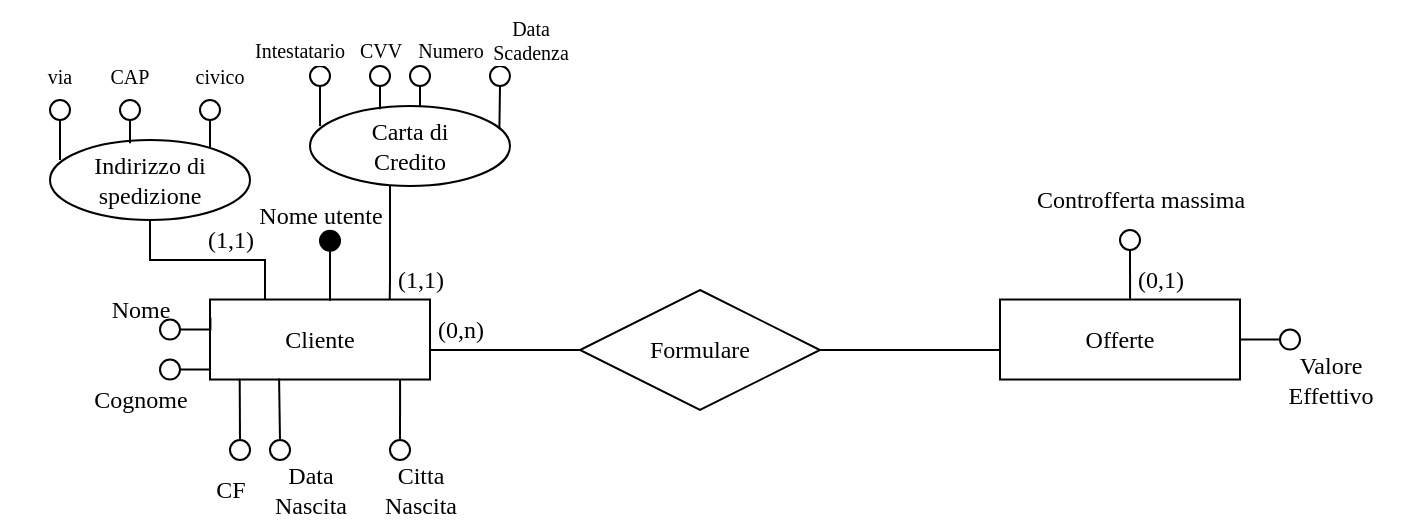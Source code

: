 <mxfile version="27.1.1">
  <diagram name="Pagina-1" id="ronDR17fJ6q5IKp-quBZ">
    <mxGraphModel dx="713" dy="372" grid="1" gridSize="10" guides="1" tooltips="1" connect="1" arrows="1" fold="1" page="1" pageScale="1" pageWidth="827" pageHeight="1169" math="0" shadow="0">
      <root>
        <mxCell id="0" />
        <mxCell id="1" parent="0" />
        <mxCell id="8T1Mx80KPtTjY7pZMpGo-1" value="&lt;font&gt;Cliente&lt;/font&gt;" style="whiteSpace=wrap;html=1;align=center;fontFamily=Times New Roman;" vertex="1" parent="1">
          <mxGeometry x="145" y="209.76" width="110" height="40" as="geometry" />
        </mxCell>
        <mxCell id="8T1Mx80KPtTjY7pZMpGo-2" value="&lt;font&gt;Carta di&lt;br&gt;Credito&lt;/font&gt;" style="ellipse;whiteSpace=wrap;html=1;align=center;fontFamily=Times New Roman;" vertex="1" parent="1">
          <mxGeometry x="195" y="113" width="100" height="40" as="geometry" />
        </mxCell>
        <mxCell id="8T1Mx80KPtTjY7pZMpGo-3" value="" style="ellipse;whiteSpace=wrap;html=1;aspect=fixed;fontFamily=Times New Roman;" vertex="1" parent="1">
          <mxGeometry x="195" y="93" width="10" height="10" as="geometry" />
        </mxCell>
        <mxCell id="8T1Mx80KPtTjY7pZMpGo-4" value="" style="ellipse;whiteSpace=wrap;html=1;aspect=fixed;fontFamily=Times New Roman;" vertex="1" parent="1">
          <mxGeometry x="225" y="93" width="10" height="10" as="geometry" />
        </mxCell>
        <mxCell id="8T1Mx80KPtTjY7pZMpGo-5" style="edgeStyle=orthogonalEdgeStyle;rounded=0;orthogonalLoop=1;jettySize=auto;html=1;exitX=0.5;exitY=1;exitDx=0;exitDy=0;entryX=0.05;entryY=0.25;entryDx=0;entryDy=0;entryPerimeter=0;endArrow=none;startFill=0;fontFamily=Times New Roman;" edge="1" parent="1" source="8T1Mx80KPtTjY7pZMpGo-3" target="8T1Mx80KPtTjY7pZMpGo-2">
          <mxGeometry relative="1" as="geometry" />
        </mxCell>
        <mxCell id="8T1Mx80KPtTjY7pZMpGo-6" style="edgeStyle=orthogonalEdgeStyle;rounded=0;orthogonalLoop=1;jettySize=auto;html=1;exitX=0.5;exitY=1;exitDx=0;exitDy=0;entryX=0.35;entryY=0.041;entryDx=0;entryDy=0;entryPerimeter=0;endArrow=none;startFill=0;fontFamily=Times New Roman;" edge="1" parent="1" source="8T1Mx80KPtTjY7pZMpGo-4" target="8T1Mx80KPtTjY7pZMpGo-2">
          <mxGeometry relative="1" as="geometry" />
        </mxCell>
        <mxCell id="8T1Mx80KPtTjY7pZMpGo-7" value="" style="ellipse;whiteSpace=wrap;html=1;aspect=fixed;fontFamily=Times New Roman;" vertex="1" parent="1">
          <mxGeometry x="245" y="93" width="10" height="10" as="geometry" />
        </mxCell>
        <mxCell id="8T1Mx80KPtTjY7pZMpGo-8" value="" style="ellipse;whiteSpace=wrap;html=1;aspect=fixed;fontFamily=Times New Roman;" vertex="1" parent="1">
          <mxGeometry x="285" y="93" width="10" height="10" as="geometry" />
        </mxCell>
        <mxCell id="8T1Mx80KPtTjY7pZMpGo-9" style="edgeStyle=orthogonalEdgeStyle;rounded=0;orthogonalLoop=1;jettySize=auto;html=1;exitX=0.5;exitY=1;exitDx=0;exitDy=0;entryX=0.55;entryY=0.003;entryDx=0;entryDy=0;entryPerimeter=0;endArrow=none;startFill=0;fontFamily=Times New Roman;" edge="1" parent="1" source="8T1Mx80KPtTjY7pZMpGo-7" target="8T1Mx80KPtTjY7pZMpGo-2">
          <mxGeometry relative="1" as="geometry" />
        </mxCell>
        <mxCell id="8T1Mx80KPtTjY7pZMpGo-10" value="&lt;font style=&quot;font-size: 10px;&quot;&gt;Intestatario&lt;/font&gt;" style="text;html=1;align=center;verticalAlign=middle;whiteSpace=wrap;rounded=0;fontFamily=Times New Roman;fontSize=12;fontColor=default;labelBackgroundColor=default;" vertex="1" parent="1">
          <mxGeometry x="160" y="70" width="60" height="30" as="geometry" />
        </mxCell>
        <mxCell id="8T1Mx80KPtTjY7pZMpGo-11" value="&lt;font&gt;CVV&lt;/font&gt;" style="text;html=1;align=center;verticalAlign=middle;resizable=0;points=[];autosize=1;strokeColor=none;fillColor=none;fontFamily=Times New Roman;fontSize=10;fontColor=default;labelBackgroundColor=default;" vertex="1" parent="1">
          <mxGeometry x="210" y="70" width="40" height="30" as="geometry" />
        </mxCell>
        <mxCell id="8T1Mx80KPtTjY7pZMpGo-12" value="&lt;font&gt;Numero&lt;/font&gt;" style="text;html=1;align=center;verticalAlign=middle;resizable=0;points=[];autosize=1;strokeColor=none;fillColor=none;fontFamily=Times New Roman;fontSize=10;fontColor=default;labelBackgroundColor=default;" vertex="1" parent="1">
          <mxGeometry x="235" y="70" width="60" height="30" as="geometry" />
        </mxCell>
        <mxCell id="8T1Mx80KPtTjY7pZMpGo-13" value="&lt;font&gt;Data&lt;br&gt;Scadenza&lt;/font&gt;" style="text;html=1;align=center;verticalAlign=middle;resizable=0;points=[];autosize=1;strokeColor=none;fillColor=none;fontFamily=Times New Roman;fontSize=10;fontColor=default;labelBackgroundColor=default;" vertex="1" parent="1">
          <mxGeometry x="275" y="60" width="60" height="40" as="geometry" />
        </mxCell>
        <mxCell id="8T1Mx80KPtTjY7pZMpGo-14" value="" style="endArrow=none;html=1;rounded=0;strokeColor=default;align=center;verticalAlign=middle;fontFamily=Times New Roman;fontSize=11;fontColor=default;labelBackgroundColor=default;edgeStyle=orthogonalEdgeStyle;" edge="1" parent="1">
          <mxGeometry width="50" height="50" relative="1" as="geometry">
            <mxPoint x="235" y="200" as="sourcePoint" />
            <mxPoint x="235" y="160" as="targetPoint" />
          </mxGeometry>
        </mxCell>
        <mxCell id="8T1Mx80KPtTjY7pZMpGo-15" value="&lt;font&gt;(1,1)&lt;/font&gt;" style="text;html=1;align=center;verticalAlign=middle;resizable=0;points=[];autosize=1;strokeColor=none;fillColor=none;fontFamily=Times New Roman;fontSize=12;fontColor=default;labelBackgroundColor=default;" vertex="1" parent="1">
          <mxGeometry x="225" y="185" width="50" height="30" as="geometry" />
        </mxCell>
        <mxCell id="8T1Mx80KPtTjY7pZMpGo-16" value="" style="ellipse;whiteSpace=wrap;html=1;aspect=fixed;fontFamily=Times New Roman;" vertex="1" parent="1">
          <mxGeometry x="235" y="280" width="10" height="10" as="geometry" />
        </mxCell>
        <mxCell id="8T1Mx80KPtTjY7pZMpGo-17" value="" style="ellipse;whiteSpace=wrap;html=1;aspect=fixed;fontFamily=Times New Roman;" vertex="1" parent="1">
          <mxGeometry x="600" y="175" width="10" height="10" as="geometry" />
        </mxCell>
        <mxCell id="8T1Mx80KPtTjY7pZMpGo-18" value="" style="ellipse;whiteSpace=wrap;html=1;aspect=fixed;fontFamily=Times New Roman;" vertex="1" parent="1">
          <mxGeometry x="175" y="280" width="10" height="10" as="geometry" />
        </mxCell>
        <mxCell id="8T1Mx80KPtTjY7pZMpGo-19" value="" style="ellipse;whiteSpace=wrap;html=1;aspect=fixed;fillColor=#FFFFFF;fontFamily=Times New Roman;" vertex="1" parent="1">
          <mxGeometry x="155" y="280" width="10" height="10" as="geometry" />
        </mxCell>
        <mxCell id="8T1Mx80KPtTjY7pZMpGo-20" style="edgeStyle=orthogonalEdgeStyle;shape=connector;rounded=0;orthogonalLoop=1;jettySize=auto;html=1;exitX=0.5;exitY=0;exitDx=0;exitDy=0;entryX=0.135;entryY=0.99;entryDx=0;entryDy=0;entryPerimeter=0;strokeColor=default;align=center;verticalAlign=middle;fontFamily=Times New Roman;fontSize=7;fontColor=default;labelBackgroundColor=default;autosize=1;resizable=0;startFill=0;endArrow=none;" edge="1" parent="1" source="8T1Mx80KPtTjY7pZMpGo-19" target="8T1Mx80KPtTjY7pZMpGo-1">
          <mxGeometry relative="1" as="geometry" />
        </mxCell>
        <mxCell id="8T1Mx80KPtTjY7pZMpGo-21" value="&lt;font&gt;CF&lt;/font&gt;" style="text;html=1;align=center;verticalAlign=middle;resizable=0;points=[];autosize=1;strokeColor=none;fillColor=none;fontFamily=Times New Roman;fontSize=12;fontColor=default;labelBackgroundColor=default;" vertex="1" parent="1">
          <mxGeometry x="135" y="290" width="40" height="30" as="geometry" />
        </mxCell>
        <mxCell id="8T1Mx80KPtTjY7pZMpGo-22" style="edgeStyle=orthogonalEdgeStyle;shape=connector;rounded=0;orthogonalLoop=1;jettySize=auto;html=1;exitX=0.5;exitY=0;exitDx=0;exitDy=0;entryX=0.314;entryY=0.988;entryDx=0;entryDy=0;entryPerimeter=0;strokeColor=default;align=center;verticalAlign=middle;fontFamily=Times New Roman;fontSize=7;fontColor=default;labelBackgroundColor=default;autosize=1;resizable=0;startFill=0;endArrow=none;" edge="1" parent="1" source="8T1Mx80KPtTjY7pZMpGo-18" target="8T1Mx80KPtTjY7pZMpGo-1">
          <mxGeometry relative="1" as="geometry" />
        </mxCell>
        <mxCell id="8T1Mx80KPtTjY7pZMpGo-23" value="&lt;font&gt;Data&lt;br&gt;Nascita&lt;/font&gt;" style="text;html=1;align=center;verticalAlign=middle;resizable=0;points=[];autosize=1;strokeColor=none;fillColor=none;fontFamily=Times New Roman;fontSize=12;fontColor=default;labelBackgroundColor=default;" vertex="1" parent="1">
          <mxGeometry x="165" y="285" width="60" height="40" as="geometry" />
        </mxCell>
        <mxCell id="8T1Mx80KPtTjY7pZMpGo-24" value="&lt;font&gt;Citta&lt;br&gt;Nascita&lt;/font&gt;" style="text;html=1;align=center;verticalAlign=middle;resizable=0;points=[];autosize=1;strokeColor=none;fillColor=none;fontFamily=Times New Roman;fontSize=12;fontColor=default;labelBackgroundColor=default;" vertex="1" parent="1">
          <mxGeometry x="220" y="285" width="60" height="40" as="geometry" />
        </mxCell>
        <mxCell id="8T1Mx80KPtTjY7pZMpGo-25" value="Nome" style="text;html=1;align=center;verticalAlign=middle;resizable=0;points=[];autosize=1;strokeColor=none;fillColor=none;fontFamily=Times New Roman;fontSize=12;fontColor=default;labelBackgroundColor=default;" vertex="1" parent="1">
          <mxGeometry x="85" y="200.4" width="50" height="30" as="geometry" />
        </mxCell>
        <mxCell id="8T1Mx80KPtTjY7pZMpGo-26" style="edgeStyle=orthogonalEdgeStyle;shape=connector;rounded=0;orthogonalLoop=1;jettySize=auto;html=1;exitX=1;exitY=0.5;exitDx=0;exitDy=0;entryX=0;entryY=0.75;entryDx=0;entryDy=0;strokeColor=default;align=center;verticalAlign=middle;fontFamily=Times New Roman;fontSize=11;fontColor=default;labelBackgroundColor=default;startFill=0;endArrow=none;" edge="1" parent="1" source="8T1Mx80KPtTjY7pZMpGo-27" target="8T1Mx80KPtTjY7pZMpGo-1">
          <mxGeometry relative="1" as="geometry" />
        </mxCell>
        <mxCell id="8T1Mx80KPtTjY7pZMpGo-27" value="" style="ellipse;whiteSpace=wrap;html=1;aspect=fixed;fontFamily=Times New Roman;" vertex="1" parent="1">
          <mxGeometry x="120" y="239.76" width="10" height="10" as="geometry" />
        </mxCell>
        <mxCell id="8T1Mx80KPtTjY7pZMpGo-28" value="Cognome" style="text;html=1;align=center;verticalAlign=middle;resizable=0;points=[];autosize=1;strokeColor=none;fillColor=none;fontFamily=Times New Roman;fontSize=12;fontColor=default;labelBackgroundColor=default;" vertex="1" parent="1">
          <mxGeometry x="75" y="244.76" width="70" height="30" as="geometry" />
        </mxCell>
        <mxCell id="8T1Mx80KPtTjY7pZMpGo-29" style="edgeStyle=orthogonalEdgeStyle;shape=connector;rounded=0;orthogonalLoop=1;jettySize=auto;html=1;exitX=0.5;exitY=0;exitDx=0;exitDy=0;entryX=0.864;entryY=1.002;entryDx=0;entryDy=0;entryPerimeter=0;strokeColor=default;align=center;verticalAlign=middle;fontFamily=Times New Roman;fontSize=11;fontColor=default;labelBackgroundColor=default;startFill=0;endArrow=none;" edge="1" parent="1" source="8T1Mx80KPtTjY7pZMpGo-16" target="8T1Mx80KPtTjY7pZMpGo-1">
          <mxGeometry relative="1" as="geometry" />
        </mxCell>
        <mxCell id="8T1Mx80KPtTjY7pZMpGo-30" value="" style="ellipse;whiteSpace=wrap;html=1;aspect=fixed;fontFamily=Times New Roman;" vertex="1" parent="1">
          <mxGeometry x="120" y="219.76" width="10" height="10" as="geometry" />
        </mxCell>
        <mxCell id="8T1Mx80KPtTjY7pZMpGo-31" style="edgeStyle=orthogonalEdgeStyle;shape=connector;rounded=0;orthogonalLoop=1;jettySize=auto;html=1;exitX=1;exitY=0.5;exitDx=0;exitDy=0;entryX=0.002;entryY=0.224;entryDx=0;entryDy=0;entryPerimeter=0;strokeColor=default;align=center;verticalAlign=middle;fontFamily=Times New Roman;fontSize=11;fontColor=default;labelBackgroundColor=default;startFill=0;endArrow=none;" edge="1" parent="1" source="8T1Mx80KPtTjY7pZMpGo-30" target="8T1Mx80KPtTjY7pZMpGo-1">
          <mxGeometry relative="1" as="geometry" />
        </mxCell>
        <mxCell id="8T1Mx80KPtTjY7pZMpGo-32" value="&lt;font style=&quot;&quot;&gt;Formulare&lt;/font&gt;" style="shape=rhombus;perimeter=rhombusPerimeter;whiteSpace=wrap;html=1;align=center;fontFamily=Times New Roman;" vertex="1" parent="1">
          <mxGeometry x="330" y="205" width="120" height="60" as="geometry" />
        </mxCell>
        <mxCell id="8T1Mx80KPtTjY7pZMpGo-33" value="&lt;font&gt;Offerte&lt;/font&gt;" style="whiteSpace=wrap;html=1;align=center;fontFamily=Times New Roman;" vertex="1" parent="1">
          <mxGeometry x="540" y="209.76" width="120" height="40" as="geometry" />
        </mxCell>
        <mxCell id="8T1Mx80KPtTjY7pZMpGo-34" style="edgeStyle=orthogonalEdgeStyle;shape=connector;rounded=0;orthogonalLoop=1;jettySize=auto;html=1;exitX=0;exitY=0.5;exitDx=0;exitDy=0;entryX=1;entryY=0.5;entryDx=0;entryDy=0;strokeColor=default;align=center;verticalAlign=middle;fontFamily=Times New Roman;fontSize=11;fontColor=default;labelBackgroundColor=default;startFill=0;endArrow=none;" edge="1" parent="1" source="8T1Mx80KPtTjY7pZMpGo-35" target="8T1Mx80KPtTjY7pZMpGo-33">
          <mxGeometry relative="1" as="geometry" />
        </mxCell>
        <mxCell id="8T1Mx80KPtTjY7pZMpGo-35" value="" style="ellipse;whiteSpace=wrap;html=1;aspect=fixed;fontFamily=Times New Roman;" vertex="1" parent="1">
          <mxGeometry x="680" y="224.76" width="10" height="10" as="geometry" />
        </mxCell>
        <mxCell id="8T1Mx80KPtTjY7pZMpGo-36" value="&lt;font&gt;Valore&lt;br&gt;Effettivo&lt;/font&gt;" style="text;html=1;align=center;verticalAlign=middle;resizable=0;points=[];autosize=1;strokeColor=none;fillColor=none;fontFamily=Times New Roman;fontSize=12;fontColor=default;labelBackgroundColor=default;" vertex="1" parent="1">
          <mxGeometry x="670" y="229.76" width="70" height="40" as="geometry" />
        </mxCell>
        <mxCell id="8T1Mx80KPtTjY7pZMpGo-37" value="" style="edgeStyle=none;orthogonalLoop=1;jettySize=auto;html=1;rounded=0;strokeColor=default;align=center;verticalAlign=middle;fontFamily=Times New Roman;fontSize=11;fontColor=default;labelBackgroundColor=default;startFill=0;endArrow=none;exitX=0.4;exitY=0.991;exitDx=0;exitDy=0;exitPerimeter=0;" edge="1" parent="1" source="8T1Mx80KPtTjY7pZMpGo-2">
          <mxGeometry width="100" relative="1" as="geometry">
            <mxPoint x="265" y="139.67" as="sourcePoint" />
            <mxPoint x="235" y="160" as="targetPoint" />
            <Array as="points" />
          </mxGeometry>
        </mxCell>
        <mxCell id="8T1Mx80KPtTjY7pZMpGo-38" value="" style="edgeStyle=none;orthogonalLoop=1;jettySize=auto;html=1;rounded=0;strokeColor=default;align=center;verticalAlign=middle;fontFamily=Times New Roman;fontSize=11;fontColor=default;labelBackgroundColor=default;startFill=0;endArrow=none;entryX=0.817;entryY=-0.003;entryDx=0;entryDy=0;entryPerimeter=0;" edge="1" parent="1" target="8T1Mx80KPtTjY7pZMpGo-1">
          <mxGeometry width="100" relative="1" as="geometry">
            <mxPoint x="235" y="200" as="sourcePoint" />
            <mxPoint x="375" y="130" as="targetPoint" />
            <Array as="points" />
          </mxGeometry>
        </mxCell>
        <mxCell id="8T1Mx80KPtTjY7pZMpGo-40" value="&lt;font&gt;(0,n)&lt;/font&gt;" style="text;html=1;align=center;verticalAlign=middle;resizable=0;points=[];autosize=1;strokeColor=none;fillColor=none;fontFamily=Times New Roman;fontSize=12;fontColor=default;labelBackgroundColor=default;" vertex="1" parent="1">
          <mxGeometry x="245" y="209.76" width="50" height="30" as="geometry" />
        </mxCell>
        <mxCell id="8T1Mx80KPtTjY7pZMpGo-41" style="edgeStyle=orthogonalEdgeStyle;shape=connector;rounded=0;orthogonalLoop=1;jettySize=auto;html=1;exitX=1;exitY=0.5;exitDx=0;exitDy=0;entryX=-0.004;entryY=0.63;entryDx=0;entryDy=0;entryPerimeter=0;strokeColor=default;align=center;verticalAlign=middle;fontFamily=Times New Roman;fontSize=11;fontColor=default;labelBackgroundColor=default;startFill=0;endArrow=none;" edge="1" parent="1" source="8T1Mx80KPtTjY7pZMpGo-32" target="8T1Mx80KPtTjY7pZMpGo-33">
          <mxGeometry relative="1" as="geometry" />
        </mxCell>
        <mxCell id="8T1Mx80KPtTjY7pZMpGo-43" style="edgeStyle=orthogonalEdgeStyle;shape=connector;rounded=0;orthogonalLoop=1;jettySize=auto;html=1;exitX=0.5;exitY=1;exitDx=0;exitDy=0;strokeColor=default;align=center;verticalAlign=middle;fontFamily=Times New Roman;fontSize=11;fontColor=default;labelBackgroundColor=default;startFill=0;endArrow=none;entryX=0.542;entryY=-0.01;entryDx=0;entryDy=0;entryPerimeter=0;" edge="1" parent="1" source="8T1Mx80KPtTjY7pZMpGo-17" target="8T1Mx80KPtTjY7pZMpGo-33">
          <mxGeometry relative="1" as="geometry">
            <mxPoint x="605" y="205" as="targetPoint" />
          </mxGeometry>
        </mxCell>
        <mxCell id="8T1Mx80KPtTjY7pZMpGo-44" value="&lt;font&gt;Controfferta massima&lt;br&gt;&lt;/font&gt;" style="text;html=1;align=center;verticalAlign=middle;resizable=0;points=[];autosize=1;strokeColor=none;fillColor=none;fontFamily=Times New Roman;fontSize=12;fontColor=default;labelBackgroundColor=default;" vertex="1" parent="1">
          <mxGeometry x="545" y="145.4" width="130" height="30" as="geometry" />
        </mxCell>
        <mxCell id="8T1Mx80KPtTjY7pZMpGo-45" value="&lt;font&gt;(0,1)&lt;/font&gt;" style="text;html=1;align=center;verticalAlign=middle;resizable=0;points=[];autosize=1;strokeColor=none;fillColor=none;fontSize=12;fontFamily=Times New Roman;" vertex="1" parent="1">
          <mxGeometry x="595" y="185.4" width="50" height="30" as="geometry" />
        </mxCell>
        <mxCell id="8T1Mx80KPtTjY7pZMpGo-46" style="edgeStyle=orthogonalEdgeStyle;rounded=0;orthogonalLoop=1;jettySize=auto;html=1;exitX=0.5;exitY=1;exitDx=0;exitDy=0;entryX=0.947;entryY=0.288;entryDx=0;entryDy=0;entryPerimeter=0;endArrow=none;startFill=0;fontFamily=Times New Roman;" edge="1" parent="1" source="8T1Mx80KPtTjY7pZMpGo-8" target="8T1Mx80KPtTjY7pZMpGo-2">
          <mxGeometry relative="1" as="geometry" />
        </mxCell>
        <mxCell id="8T1Mx80KPtTjY7pZMpGo-51" style="edgeStyle=orthogonalEdgeStyle;shape=connector;rounded=0;orthogonalLoop=1;jettySize=auto;html=1;exitX=0.5;exitY=1;exitDx=0;exitDy=0;entryX=0.25;entryY=0;entryDx=0;entryDy=0;strokeColor=default;align=center;verticalAlign=middle;fontFamily=Times New Roman;fontSize=11;fontColor=default;labelBackgroundColor=default;startFill=0;endArrow=none;" edge="1" parent="1">
          <mxGeometry relative="1" as="geometry">
            <mxPoint x="205" y="180.4" as="sourcePoint" />
            <mxPoint x="205" y="210.4" as="targetPoint" />
          </mxGeometry>
        </mxCell>
        <mxCell id="8T1Mx80KPtTjY7pZMpGo-52" value="&lt;font&gt;Nome utente&lt;/font&gt;" style="text;html=1;align=center;verticalAlign=middle;resizable=0;points=[];autosize=1;strokeColor=none;fillColor=none;fontSize=12;fontFamily=Times New Roman;" vertex="1" parent="1">
          <mxGeometry x="155" y="153" width="90" height="30" as="geometry" />
        </mxCell>
        <mxCell id="8T1Mx80KPtTjY7pZMpGo-53" value="" style="ellipse;whiteSpace=wrap;html=1;aspect=fixed;fillColor=#000000;fontFamily=Times New Roman;" vertex="1" parent="1">
          <mxGeometry x="200" y="175.4" width="10" height="10" as="geometry" />
        </mxCell>
        <mxCell id="8T1Mx80KPtTjY7pZMpGo-55" style="edgeStyle=orthogonalEdgeStyle;rounded=0;orthogonalLoop=1;jettySize=auto;html=1;exitX=0.5;exitY=1;exitDx=0;exitDy=0;entryX=0.25;entryY=0;entryDx=0;entryDy=0;endArrow=none;startFill=0;" edge="1" parent="1" source="8T1Mx80KPtTjY7pZMpGo-56" target="8T1Mx80KPtTjY7pZMpGo-1">
          <mxGeometry relative="1" as="geometry" />
        </mxCell>
        <mxCell id="8T1Mx80KPtTjY7pZMpGo-56" value="Indirizzo di&lt;div&gt;spedizione&lt;/div&gt;" style="ellipse;whiteSpace=wrap;html=1;align=center;fontFamily=Times New Roman;" vertex="1" parent="1">
          <mxGeometry x="65" y="130" width="100" height="40" as="geometry" />
        </mxCell>
        <mxCell id="8T1Mx80KPtTjY7pZMpGo-57" value="" style="ellipse;whiteSpace=wrap;html=1;aspect=fixed;fontFamily=Times New Roman;" vertex="1" parent="1">
          <mxGeometry x="65" y="110" width="10" height="10" as="geometry" />
        </mxCell>
        <mxCell id="8T1Mx80KPtTjY7pZMpGo-58" value="" style="ellipse;whiteSpace=wrap;html=1;aspect=fixed;fontFamily=Times New Roman;" vertex="1" parent="1">
          <mxGeometry x="100" y="110" width="10" height="10" as="geometry" />
        </mxCell>
        <mxCell id="8T1Mx80KPtTjY7pZMpGo-59" style="edgeStyle=orthogonalEdgeStyle;rounded=0;orthogonalLoop=1;jettySize=auto;html=1;exitX=0.5;exitY=1;exitDx=0;exitDy=0;entryX=0.05;entryY=0.25;entryDx=0;entryDy=0;entryPerimeter=0;endArrow=none;startFill=0;fontFamily=Times New Roman;" edge="1" parent="1" source="8T1Mx80KPtTjY7pZMpGo-57" target="8T1Mx80KPtTjY7pZMpGo-56">
          <mxGeometry relative="1" as="geometry" />
        </mxCell>
        <mxCell id="8T1Mx80KPtTjY7pZMpGo-60" style="edgeStyle=orthogonalEdgeStyle;rounded=0;orthogonalLoop=1;jettySize=auto;html=1;exitX=0.5;exitY=1;exitDx=0;exitDy=0;entryX=0.35;entryY=0.041;entryDx=0;entryDy=0;entryPerimeter=0;endArrow=none;startFill=0;fontFamily=Times New Roman;" edge="1" parent="1">
          <mxGeometry relative="1" as="geometry">
            <mxPoint x="105" y="120" as="sourcePoint" />
            <mxPoint x="105" y="131.64" as="targetPoint" />
          </mxGeometry>
        </mxCell>
        <mxCell id="8T1Mx80KPtTjY7pZMpGo-61" value="" style="ellipse;whiteSpace=wrap;html=1;aspect=fixed;fontFamily=Times New Roman;" vertex="1" parent="1">
          <mxGeometry x="140" y="110" width="10" height="10" as="geometry" />
        </mxCell>
        <mxCell id="8T1Mx80KPtTjY7pZMpGo-62" style="edgeStyle=orthogonalEdgeStyle;rounded=0;orthogonalLoop=1;jettySize=auto;html=1;exitX=0.5;exitY=1;exitDx=0;exitDy=0;entryX=0.8;entryY=0.087;entryDx=0;entryDy=0;entryPerimeter=0;endArrow=none;startFill=0;fontFamily=Times New Roman;" edge="1" parent="1" source="8T1Mx80KPtTjY7pZMpGo-61" target="8T1Mx80KPtTjY7pZMpGo-56">
          <mxGeometry relative="1" as="geometry">
            <mxPoint x="145" y="130.12" as="targetPoint" />
          </mxGeometry>
        </mxCell>
        <mxCell id="8T1Mx80KPtTjY7pZMpGo-63" value="&lt;font&gt;(1,1)&lt;/font&gt;" style="text;html=1;align=center;verticalAlign=middle;resizable=0;points=[];autosize=1;strokeColor=none;fillColor=none;fontFamily=Times New Roman;fontSize=12;fontColor=default;labelBackgroundColor=default;" vertex="1" parent="1">
          <mxGeometry x="130" y="165.4" width="50" height="30" as="geometry" />
        </mxCell>
        <mxCell id="8T1Mx80KPtTjY7pZMpGo-64" value="&lt;font style=&quot;font-size: 10px;&quot;&gt;via&lt;/font&gt;" style="text;html=1;align=center;verticalAlign=middle;whiteSpace=wrap;rounded=0;fontFamily=Times New Roman;fontSize=12;fontColor=default;labelBackgroundColor=default;" vertex="1" parent="1">
          <mxGeometry x="40" y="83" width="60" height="30" as="geometry" />
        </mxCell>
        <mxCell id="8T1Mx80KPtTjY7pZMpGo-65" value="&lt;span style=&quot;font-size: 10px;&quot;&gt;CAP&lt;/span&gt;" style="text;html=1;align=center;verticalAlign=middle;whiteSpace=wrap;rounded=0;fontFamily=Times New Roman;fontSize=12;fontColor=default;labelBackgroundColor=default;" vertex="1" parent="1">
          <mxGeometry x="75" y="83" width="60" height="30" as="geometry" />
        </mxCell>
        <mxCell id="8T1Mx80KPtTjY7pZMpGo-66" value="&lt;span style=&quot;font-size: 10px;&quot;&gt;civico&lt;/span&gt;" style="text;html=1;align=center;verticalAlign=middle;whiteSpace=wrap;rounded=0;fontFamily=Times New Roman;fontSize=12;fontColor=default;labelBackgroundColor=default;" vertex="1" parent="1">
          <mxGeometry x="120" y="83" width="60" height="30" as="geometry" />
        </mxCell>
        <mxCell id="8T1Mx80KPtTjY7pZMpGo-67" style="edgeStyle=orthogonalEdgeStyle;rounded=0;orthogonalLoop=1;jettySize=auto;html=1;exitX=0;exitY=0.5;exitDx=0;exitDy=0;entryX=1;entryY=0.63;entryDx=0;entryDy=0;entryPerimeter=0;endArrow=none;startFill=0;" edge="1" parent="1" source="8T1Mx80KPtTjY7pZMpGo-32" target="8T1Mx80KPtTjY7pZMpGo-1">
          <mxGeometry relative="1" as="geometry" />
        </mxCell>
      </root>
    </mxGraphModel>
  </diagram>
</mxfile>
